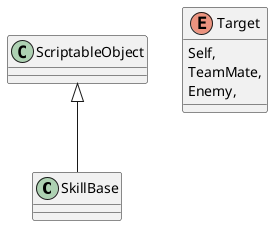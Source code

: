 @startuml
class SkillBase {
}
enum Target {
    Self,
    TeamMate,
    Enemy,
}
ScriptableObject <|-- SkillBase
@enduml
